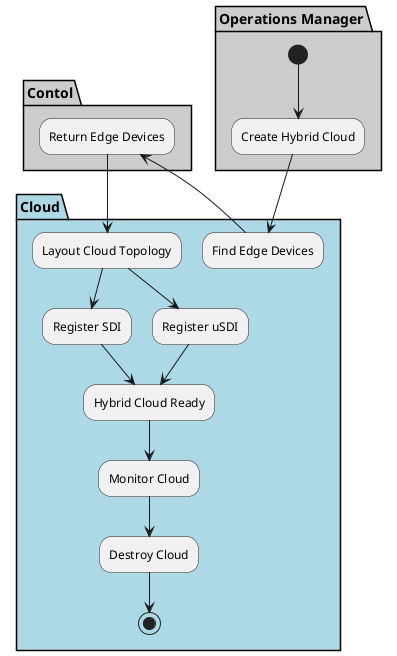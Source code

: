 @startuml

partition "Cloud" {

}

partition "Operations Manager" #cccccc {
  (*) --> "Create Hybrid Cloud"
}

partition "Cloud" #lightblue {
  --> "Find Edge Devices"
}

partition Contol #cccccc {
  -> "Return Edge Devices"
}
partition "Cloud" #lightblue {
  --> "Layout Cloud Topology"
  "Layout Cloud Topology" --> "Register SDI"
  "Layout Cloud Topology" --> "Register uSDI"
  "Register SDI" --> "Hybrid Cloud Ready"
  "Register uSDI" --> "Hybrid Cloud Ready"
  --> "Monitor Cloud"
  --> "Destroy Cloud"
  --> (*)
}


@enduml

